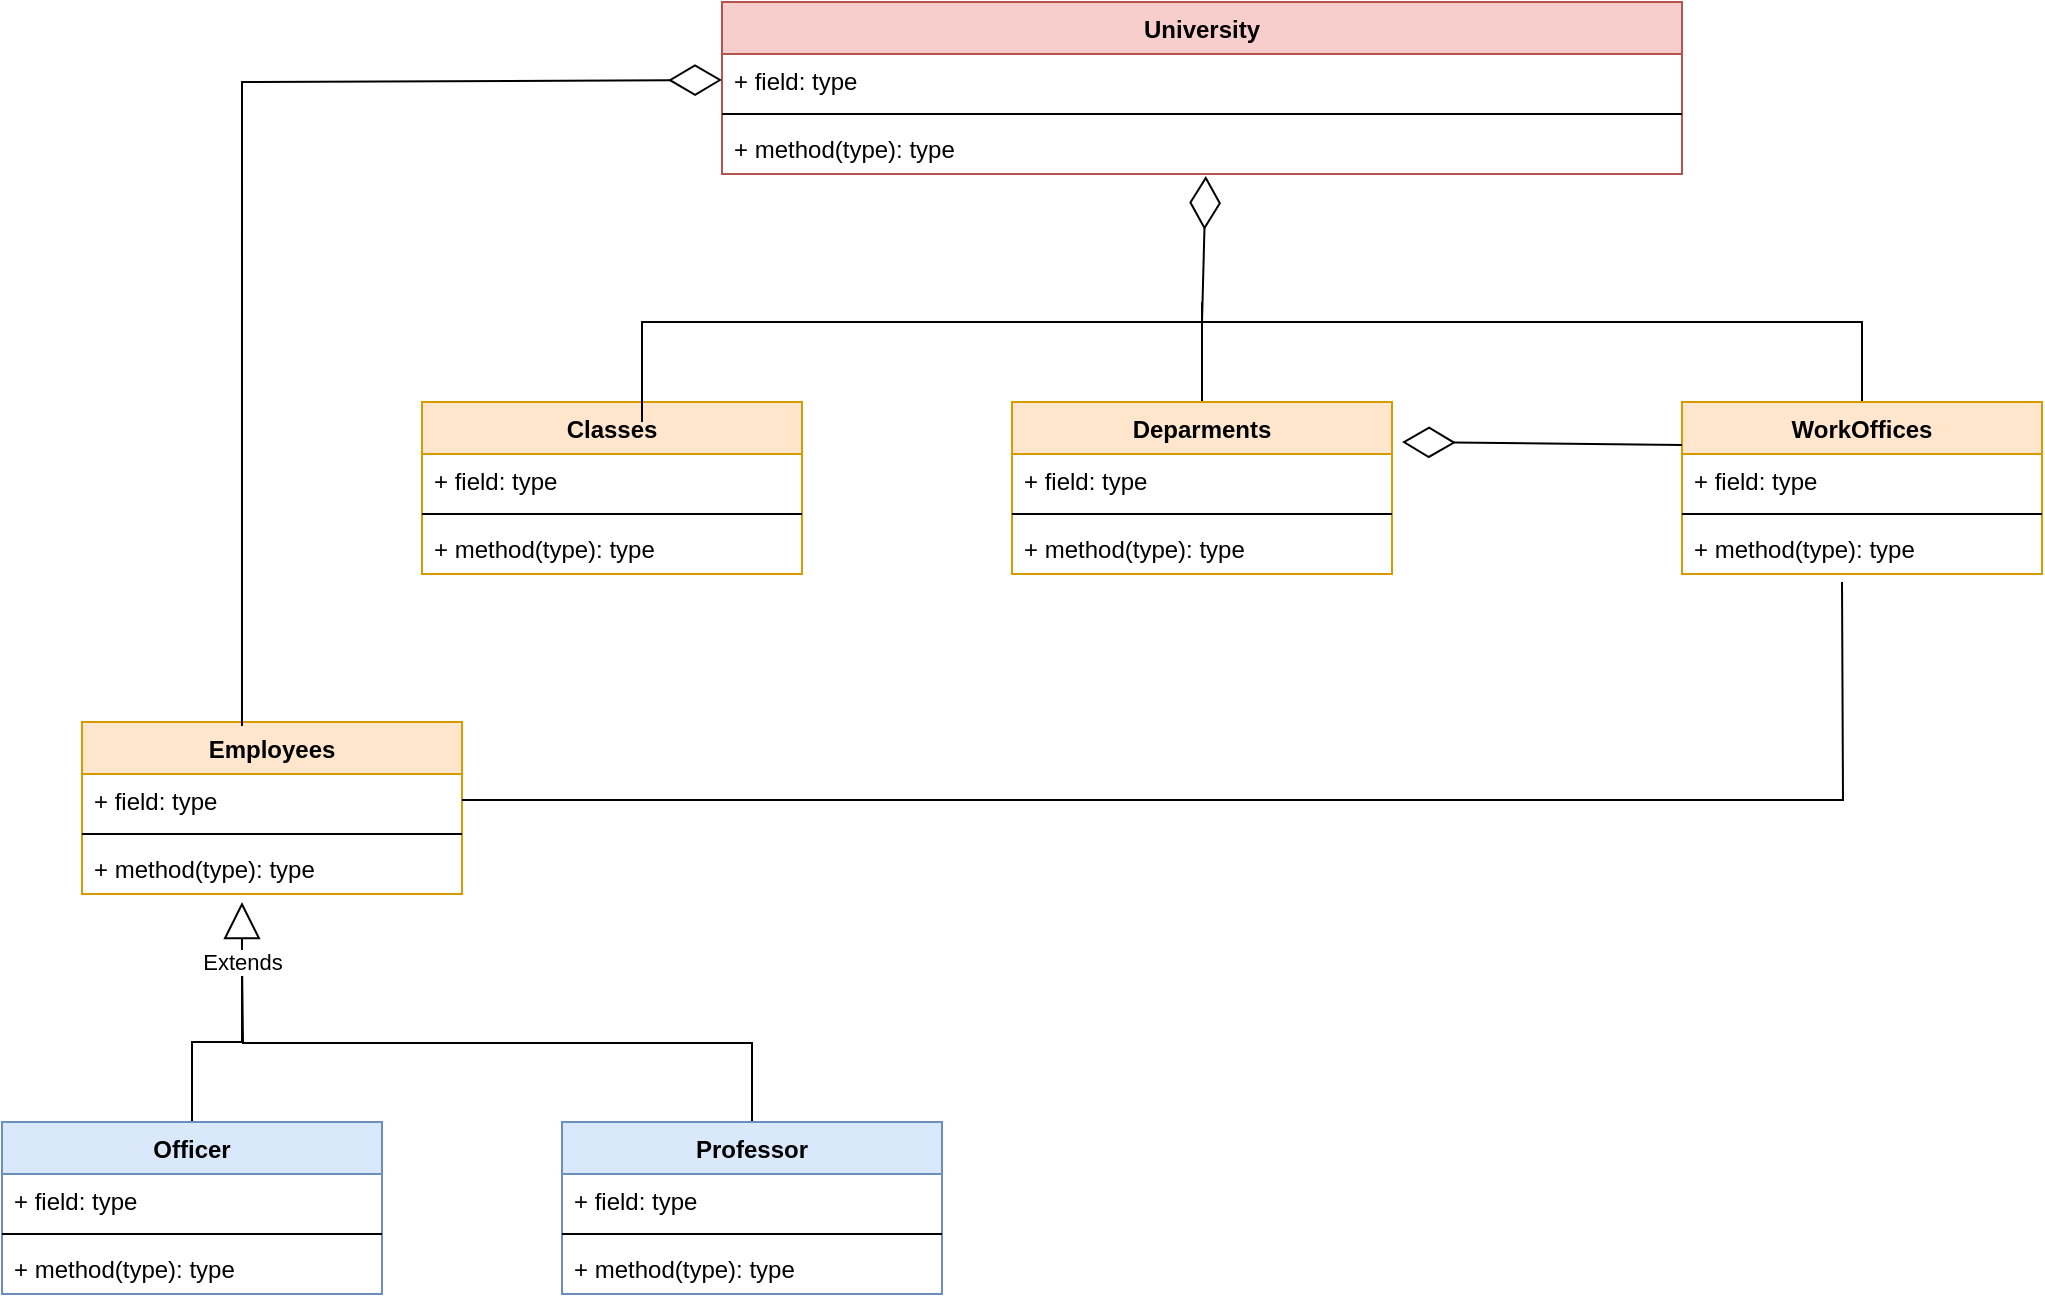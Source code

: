 <mxfile version="20.2.5" type="github">
  <diagram name="Page-1" id="c4acf3e9-155e-7222-9cf6-157b1a14988f">
    <mxGraphModel dx="1240" dy="643" grid="1" gridSize="10" guides="1" tooltips="1" connect="1" arrows="1" fold="1" page="1" pageScale="1" pageWidth="1169" pageHeight="827" background="none" math="0" shadow="0">
      <root>
        <mxCell id="0" />
        <mxCell id="1" parent="0" />
        <mxCell id="5Bno1xyeonFBqP7GcSK1-4" value="University&#xa;" style="swimlane;fontStyle=1;align=center;verticalAlign=top;childLayout=stackLayout;horizontal=1;startSize=26;horizontalStack=0;resizeParent=1;resizeParentMax=0;resizeLast=0;collapsible=1;marginBottom=0;fillColor=#f8cecc;strokeColor=#b85450;fontColor=#000000;" vertex="1" parent="1">
          <mxGeometry x="400" y="120" width="480" height="86" as="geometry">
            <mxRectangle x="210" y="40" width="100" height="30" as="alternateBounds" />
          </mxGeometry>
        </mxCell>
        <mxCell id="5Bno1xyeonFBqP7GcSK1-5" value="+ field: type" style="text;strokeColor=none;fillColor=none;align=left;verticalAlign=top;spacingLeft=4;spacingRight=4;overflow=hidden;rotatable=0;points=[[0,0.5],[1,0.5]];portConstraint=eastwest;" vertex="1" parent="5Bno1xyeonFBqP7GcSK1-4">
          <mxGeometry y="26" width="480" height="26" as="geometry" />
        </mxCell>
        <mxCell id="5Bno1xyeonFBqP7GcSK1-6" value="" style="line;strokeWidth=1;fillColor=none;align=left;verticalAlign=middle;spacingTop=-1;spacingLeft=3;spacingRight=3;rotatable=0;labelPosition=right;points=[];portConstraint=eastwest;" vertex="1" parent="5Bno1xyeonFBqP7GcSK1-4">
          <mxGeometry y="52" width="480" height="8" as="geometry" />
        </mxCell>
        <mxCell id="5Bno1xyeonFBqP7GcSK1-7" value="+ method(type): type" style="text;strokeColor=none;fillColor=none;align=left;verticalAlign=top;spacingLeft=4;spacingRight=4;overflow=hidden;rotatable=0;points=[[0,0.5],[1,0.5]];portConstraint=eastwest;" vertex="1" parent="5Bno1xyeonFBqP7GcSK1-4">
          <mxGeometry y="60" width="480" height="26" as="geometry" />
        </mxCell>
        <mxCell id="5Bno1xyeonFBqP7GcSK1-38" style="edgeStyle=orthogonalEdgeStyle;rounded=0;orthogonalLoop=1;jettySize=auto;html=1;exitX=0.5;exitY=0;exitDx=0;exitDy=0;fontColor=#000000;endArrow=none;endFill=0;" edge="1" parent="1" source="5Bno1xyeonFBqP7GcSK1-8">
          <mxGeometry relative="1" as="geometry">
            <mxPoint x="640" y="280" as="targetPoint" />
            <Array as="points">
              <mxPoint x="970" y="280" />
              <mxPoint x="660" y="280" />
            </Array>
          </mxGeometry>
        </mxCell>
        <mxCell id="5Bno1xyeonFBqP7GcSK1-8" value="WorkOffices" style="swimlane;fontStyle=1;align=center;verticalAlign=top;childLayout=stackLayout;horizontal=1;startSize=26;horizontalStack=0;resizeParent=1;resizeParentMax=0;resizeLast=0;collapsible=1;marginBottom=0;fillColor=#ffe6cc;strokeColor=#d79b00;fontColor=#000000;" vertex="1" parent="1">
          <mxGeometry x="880" y="320" width="180" height="86" as="geometry">
            <mxRectangle x="210" y="40" width="100" height="30" as="alternateBounds" />
          </mxGeometry>
        </mxCell>
        <mxCell id="5Bno1xyeonFBqP7GcSK1-9" value="+ field: type" style="text;strokeColor=none;fillColor=none;align=left;verticalAlign=top;spacingLeft=4;spacingRight=4;overflow=hidden;rotatable=0;points=[[0,0.5],[1,0.5]];portConstraint=eastwest;" vertex="1" parent="5Bno1xyeonFBqP7GcSK1-8">
          <mxGeometry y="26" width="180" height="26" as="geometry" />
        </mxCell>
        <mxCell id="5Bno1xyeonFBqP7GcSK1-10" value="" style="line;strokeWidth=1;fillColor=none;align=left;verticalAlign=middle;spacingTop=-1;spacingLeft=3;spacingRight=3;rotatable=0;labelPosition=right;points=[];portConstraint=eastwest;" vertex="1" parent="5Bno1xyeonFBqP7GcSK1-8">
          <mxGeometry y="52" width="180" height="8" as="geometry" />
        </mxCell>
        <mxCell id="5Bno1xyeonFBqP7GcSK1-11" value="+ method(type): type" style="text;strokeColor=none;fillColor=none;align=left;verticalAlign=top;spacingLeft=4;spacingRight=4;overflow=hidden;rotatable=0;points=[[0,0.5],[1,0.5]];portConstraint=eastwest;" vertex="1" parent="5Bno1xyeonFBqP7GcSK1-8">
          <mxGeometry y="60" width="180" height="26" as="geometry" />
        </mxCell>
        <mxCell id="5Bno1xyeonFBqP7GcSK1-39" style="edgeStyle=orthogonalEdgeStyle;rounded=0;orthogonalLoop=1;jettySize=auto;html=1;exitX=0.5;exitY=0;exitDx=0;exitDy=0;fontColor=#000000;endArrow=none;endFill=0;" edge="1" parent="1" source="5Bno1xyeonFBqP7GcSK1-12">
          <mxGeometry relative="1" as="geometry">
            <mxPoint x="640" y="270" as="targetPoint" />
          </mxGeometry>
        </mxCell>
        <mxCell id="5Bno1xyeonFBqP7GcSK1-12" value="Deparments&#xa;" style="swimlane;fontStyle=1;align=center;verticalAlign=top;childLayout=stackLayout;horizontal=1;startSize=26;horizontalStack=0;resizeParent=1;resizeParentMax=0;resizeLast=0;collapsible=1;marginBottom=0;fillColor=#ffe6cc;strokeColor=#d79b00;fontColor=#000000;" vertex="1" parent="1">
          <mxGeometry x="545" y="320" width="190" height="86" as="geometry">
            <mxRectangle x="210" y="40" width="100" height="30" as="alternateBounds" />
          </mxGeometry>
        </mxCell>
        <mxCell id="5Bno1xyeonFBqP7GcSK1-13" value="+ field: type" style="text;strokeColor=none;fillColor=none;align=left;verticalAlign=top;spacingLeft=4;spacingRight=4;overflow=hidden;rotatable=0;points=[[0,0.5],[1,0.5]];portConstraint=eastwest;" vertex="1" parent="5Bno1xyeonFBqP7GcSK1-12">
          <mxGeometry y="26" width="190" height="26" as="geometry" />
        </mxCell>
        <mxCell id="5Bno1xyeonFBqP7GcSK1-14" value="" style="line;strokeWidth=1;fillColor=none;align=left;verticalAlign=middle;spacingTop=-1;spacingLeft=3;spacingRight=3;rotatable=0;labelPosition=right;points=[];portConstraint=eastwest;" vertex="1" parent="5Bno1xyeonFBqP7GcSK1-12">
          <mxGeometry y="52" width="190" height="8" as="geometry" />
        </mxCell>
        <mxCell id="5Bno1xyeonFBqP7GcSK1-15" value="+ method(type): type" style="text;strokeColor=none;fillColor=none;align=left;verticalAlign=top;spacingLeft=4;spacingRight=4;overflow=hidden;rotatable=0;points=[[0,0.5],[1,0.5]];portConstraint=eastwest;" vertex="1" parent="5Bno1xyeonFBqP7GcSK1-12">
          <mxGeometry y="60" width="190" height="26" as="geometry" />
        </mxCell>
        <mxCell id="5Bno1xyeonFBqP7GcSK1-16" value="Classes&#xa;" style="swimlane;fontStyle=1;align=center;verticalAlign=top;childLayout=stackLayout;horizontal=1;startSize=26;horizontalStack=0;resizeParent=1;resizeParentMax=0;resizeLast=0;collapsible=1;marginBottom=0;fillColor=#ffe6cc;strokeColor=#d79b00;fontColor=#000000;" vertex="1" parent="1">
          <mxGeometry x="250" y="320" width="190" height="86" as="geometry">
            <mxRectangle x="210" y="40" width="100" height="30" as="alternateBounds" />
          </mxGeometry>
        </mxCell>
        <mxCell id="5Bno1xyeonFBqP7GcSK1-17" value="+ field: type" style="text;strokeColor=none;fillColor=none;align=left;verticalAlign=top;spacingLeft=4;spacingRight=4;overflow=hidden;rotatable=0;points=[[0,0.5],[1,0.5]];portConstraint=eastwest;" vertex="1" parent="5Bno1xyeonFBqP7GcSK1-16">
          <mxGeometry y="26" width="190" height="26" as="geometry" />
        </mxCell>
        <mxCell id="5Bno1xyeonFBqP7GcSK1-18" value="" style="line;strokeWidth=1;fillColor=none;align=left;verticalAlign=middle;spacingTop=-1;spacingLeft=3;spacingRight=3;rotatable=0;labelPosition=right;points=[];portConstraint=eastwest;" vertex="1" parent="5Bno1xyeonFBqP7GcSK1-16">
          <mxGeometry y="52" width="190" height="8" as="geometry" />
        </mxCell>
        <mxCell id="5Bno1xyeonFBqP7GcSK1-19" value="+ method(type): type" style="text;strokeColor=none;fillColor=none;align=left;verticalAlign=top;spacingLeft=4;spacingRight=4;overflow=hidden;rotatable=0;points=[[0,0.5],[1,0.5]];portConstraint=eastwest;" vertex="1" parent="5Bno1xyeonFBqP7GcSK1-16">
          <mxGeometry y="60" width="190" height="26" as="geometry" />
        </mxCell>
        <mxCell id="5Bno1xyeonFBqP7GcSK1-45" style="edgeStyle=orthogonalEdgeStyle;rounded=0;orthogonalLoop=1;jettySize=auto;html=1;exitX=0.5;exitY=0;exitDx=0;exitDy=0;fontColor=#000000;endArrow=none;endFill=0;" edge="1" parent="1" source="5Bno1xyeonFBqP7GcSK1-20">
          <mxGeometry relative="1" as="geometry">
            <mxPoint x="160" y="630" as="targetPoint" />
            <Array as="points">
              <mxPoint x="135" y="640" />
              <mxPoint x="160" y="640" />
            </Array>
          </mxGeometry>
        </mxCell>
        <mxCell id="5Bno1xyeonFBqP7GcSK1-20" value="Officer" style="swimlane;fontStyle=1;align=center;verticalAlign=top;childLayout=stackLayout;horizontal=1;startSize=26;horizontalStack=0;resizeParent=1;resizeParentMax=0;resizeLast=0;collapsible=1;marginBottom=0;fillColor=#dae8fc;strokeColor=#6c8ebf;fontColor=#000000;" vertex="1" parent="1">
          <mxGeometry x="40" y="680" width="190" height="86" as="geometry">
            <mxRectangle x="210" y="40" width="100" height="30" as="alternateBounds" />
          </mxGeometry>
        </mxCell>
        <mxCell id="5Bno1xyeonFBqP7GcSK1-21" value="+ field: type" style="text;strokeColor=none;fillColor=none;align=left;verticalAlign=top;spacingLeft=4;spacingRight=4;overflow=hidden;rotatable=0;points=[[0,0.5],[1,0.5]];portConstraint=eastwest;" vertex="1" parent="5Bno1xyeonFBqP7GcSK1-20">
          <mxGeometry y="26" width="190" height="26" as="geometry" />
        </mxCell>
        <mxCell id="5Bno1xyeonFBqP7GcSK1-22" value="" style="line;strokeWidth=1;fillColor=none;align=left;verticalAlign=middle;spacingTop=-1;spacingLeft=3;spacingRight=3;rotatable=0;labelPosition=right;points=[];portConstraint=eastwest;" vertex="1" parent="5Bno1xyeonFBqP7GcSK1-20">
          <mxGeometry y="52" width="190" height="8" as="geometry" />
        </mxCell>
        <mxCell id="5Bno1xyeonFBqP7GcSK1-23" value="+ method(type): type" style="text;strokeColor=none;fillColor=none;align=left;verticalAlign=top;spacingLeft=4;spacingRight=4;overflow=hidden;rotatable=0;points=[[0,0.5],[1,0.5]];portConstraint=eastwest;" vertex="1" parent="5Bno1xyeonFBqP7GcSK1-20">
          <mxGeometry y="60" width="190" height="26" as="geometry" />
        </mxCell>
        <mxCell id="5Bno1xyeonFBqP7GcSK1-24" value="Employees" style="swimlane;fontStyle=1;align=center;verticalAlign=top;childLayout=stackLayout;horizontal=1;startSize=26;horizontalStack=0;resizeParent=1;resizeParentMax=0;resizeLast=0;collapsible=1;marginBottom=0;fillColor=#ffe6cc;strokeColor=#d79b00;fontColor=#000000;" vertex="1" parent="1">
          <mxGeometry x="80" y="480" width="190" height="86" as="geometry">
            <mxRectangle x="210" y="40" width="100" height="30" as="alternateBounds" />
          </mxGeometry>
        </mxCell>
        <mxCell id="5Bno1xyeonFBqP7GcSK1-25" value="+ field: type" style="text;strokeColor=none;fillColor=none;align=left;verticalAlign=top;spacingLeft=4;spacingRight=4;overflow=hidden;rotatable=0;points=[[0,0.5],[1,0.5]];portConstraint=eastwest;" vertex="1" parent="5Bno1xyeonFBqP7GcSK1-24">
          <mxGeometry y="26" width="190" height="26" as="geometry" />
        </mxCell>
        <mxCell id="5Bno1xyeonFBqP7GcSK1-26" value="" style="line;strokeWidth=1;fillColor=none;align=left;verticalAlign=middle;spacingTop=-1;spacingLeft=3;spacingRight=3;rotatable=0;labelPosition=right;points=[];portConstraint=eastwest;" vertex="1" parent="5Bno1xyeonFBqP7GcSK1-24">
          <mxGeometry y="52" width="190" height="8" as="geometry" />
        </mxCell>
        <mxCell id="5Bno1xyeonFBqP7GcSK1-27" value="+ method(type): type" style="text;strokeColor=none;fillColor=none;align=left;verticalAlign=top;spacingLeft=4;spacingRight=4;overflow=hidden;rotatable=0;points=[[0,0.5],[1,0.5]];portConstraint=eastwest;" vertex="1" parent="5Bno1xyeonFBqP7GcSK1-24">
          <mxGeometry y="60" width="190" height="26" as="geometry" />
        </mxCell>
        <mxCell id="5Bno1xyeonFBqP7GcSK1-46" style="edgeStyle=orthogonalEdgeStyle;rounded=0;orthogonalLoop=1;jettySize=auto;html=1;exitX=0.5;exitY=0;exitDx=0;exitDy=0;fontColor=#000000;endArrow=none;endFill=0;" edge="1" parent="1" source="5Bno1xyeonFBqP7GcSK1-28">
          <mxGeometry relative="1" as="geometry">
            <mxPoint x="160" y="600" as="targetPoint" />
          </mxGeometry>
        </mxCell>
        <mxCell id="5Bno1xyeonFBqP7GcSK1-28" value="Professor" style="swimlane;fontStyle=1;align=center;verticalAlign=top;childLayout=stackLayout;horizontal=1;startSize=26;horizontalStack=0;resizeParent=1;resizeParentMax=0;resizeLast=0;collapsible=1;marginBottom=0;fillColor=#dae8fc;strokeColor=#6c8ebf;fontColor=#000000;" vertex="1" parent="1">
          <mxGeometry x="320" y="680" width="190" height="86" as="geometry">
            <mxRectangle x="210" y="40" width="100" height="30" as="alternateBounds" />
          </mxGeometry>
        </mxCell>
        <mxCell id="5Bno1xyeonFBqP7GcSK1-29" value="+ field: type" style="text;strokeColor=none;fillColor=none;align=left;verticalAlign=top;spacingLeft=4;spacingRight=4;overflow=hidden;rotatable=0;points=[[0,0.5],[1,0.5]];portConstraint=eastwest;" vertex="1" parent="5Bno1xyeonFBqP7GcSK1-28">
          <mxGeometry y="26" width="190" height="26" as="geometry" />
        </mxCell>
        <mxCell id="5Bno1xyeonFBqP7GcSK1-30" value="" style="line;strokeWidth=1;fillColor=none;align=left;verticalAlign=middle;spacingTop=-1;spacingLeft=3;spacingRight=3;rotatable=0;labelPosition=right;points=[];portConstraint=eastwest;" vertex="1" parent="5Bno1xyeonFBqP7GcSK1-28">
          <mxGeometry y="52" width="190" height="8" as="geometry" />
        </mxCell>
        <mxCell id="5Bno1xyeonFBqP7GcSK1-31" value="+ method(type): type" style="text;strokeColor=none;fillColor=none;align=left;verticalAlign=top;spacingLeft=4;spacingRight=4;overflow=hidden;rotatable=0;points=[[0,0.5],[1,0.5]];portConstraint=eastwest;" vertex="1" parent="5Bno1xyeonFBqP7GcSK1-28">
          <mxGeometry y="60" width="190" height="26" as="geometry" />
        </mxCell>
        <mxCell id="5Bno1xyeonFBqP7GcSK1-40" value="" style="endArrow=diamondThin;endFill=0;endSize=24;html=1;rounded=0;fontColor=#000000;entryX=0.504;entryY=1.038;entryDx=0;entryDy=0;entryPerimeter=0;" edge="1" parent="1" target="5Bno1xyeonFBqP7GcSK1-7">
          <mxGeometry width="160" relative="1" as="geometry">
            <mxPoint x="360" y="330" as="sourcePoint" />
            <mxPoint x="730" y="260" as="targetPoint" />
            <Array as="points">
              <mxPoint x="360" y="280" />
              <mxPoint x="640" y="280" />
            </Array>
          </mxGeometry>
        </mxCell>
        <mxCell id="5Bno1xyeonFBqP7GcSK1-42" value="" style="endArrow=diamondThin;endFill=0;endSize=24;html=1;rounded=0;fontColor=#000000;exitX=0;exitY=0.25;exitDx=0;exitDy=0;" edge="1" parent="1" source="5Bno1xyeonFBqP7GcSK1-8">
          <mxGeometry width="160" relative="1" as="geometry">
            <mxPoint x="570" y="360" as="sourcePoint" />
            <mxPoint x="740" y="340" as="targetPoint" />
          </mxGeometry>
        </mxCell>
        <mxCell id="5Bno1xyeonFBqP7GcSK1-43" value="" style="endArrow=diamondThin;endFill=0;endSize=24;html=1;rounded=0;fontColor=#000000;entryX=0;entryY=0.5;entryDx=0;entryDy=0;exitX=0.421;exitY=0.023;exitDx=0;exitDy=0;exitPerimeter=0;" edge="1" parent="1" source="5Bno1xyeonFBqP7GcSK1-24" target="5Bno1xyeonFBqP7GcSK1-5">
          <mxGeometry width="160" relative="1" as="geometry">
            <mxPoint x="160" y="560" as="sourcePoint" />
            <mxPoint x="320" y="560" as="targetPoint" />
            <Array as="points">
              <mxPoint x="160" y="160" />
            </Array>
          </mxGeometry>
        </mxCell>
        <mxCell id="5Bno1xyeonFBqP7GcSK1-44" value="Extends" style="endArrow=block;endSize=16;endFill=0;html=1;rounded=0;fontColor=#000000;entryX=0.421;entryY=1.154;entryDx=0;entryDy=0;entryPerimeter=0;" edge="1" parent="1" target="5Bno1xyeonFBqP7GcSK1-27">
          <mxGeometry width="160" relative="1" as="geometry">
            <mxPoint x="160" y="630" as="sourcePoint" />
            <mxPoint x="420" y="660" as="targetPoint" />
          </mxGeometry>
        </mxCell>
        <mxCell id="5Bno1xyeonFBqP7GcSK1-47" style="edgeStyle=orthogonalEdgeStyle;rounded=0;orthogonalLoop=1;jettySize=auto;html=1;exitX=1;exitY=0.5;exitDx=0;exitDy=0;fontColor=#000000;endArrow=none;endFill=0;labelPosition=right;verticalLabelPosition=middle;align=left;verticalAlign=middle;startArrow=none;" edge="1" parent="1" source="5Bno1xyeonFBqP7GcSK1-48">
          <mxGeometry relative="1" as="geometry">
            <mxPoint x="960" y="410" as="targetPoint" />
          </mxGeometry>
        </mxCell>
        <mxCell id="5Bno1xyeonFBqP7GcSK1-48" value="&lt;font style=&quot;font-size: 19px;&quot; color=&quot;#ffffff&quot;&gt;1&lt;/font&gt;" style="whiteSpace=wrap;html=1;fontColor=#000000;fillColor=none;strokeColor=none;" vertex="1" parent="1">
          <mxGeometry x="280" y="504" width="40" height="30" as="geometry" />
        </mxCell>
        <mxCell id="5Bno1xyeonFBqP7GcSK1-49" value="" style="edgeStyle=orthogonalEdgeStyle;rounded=0;orthogonalLoop=1;jettySize=auto;html=1;exitX=1;exitY=0.5;exitDx=0;exitDy=0;fontColor=#000000;endArrow=none;endFill=0;labelPosition=right;verticalLabelPosition=middle;align=left;verticalAlign=middle;" edge="1" parent="1" source="5Bno1xyeonFBqP7GcSK1-25" target="5Bno1xyeonFBqP7GcSK1-48">
          <mxGeometry relative="1" as="geometry">
            <mxPoint x="960" y="410" as="targetPoint" />
            <mxPoint x="270" y="519" as="sourcePoint" />
            <Array as="points">
              <mxPoint x="960" y="519" />
            </Array>
          </mxGeometry>
        </mxCell>
      </root>
    </mxGraphModel>
  </diagram>
</mxfile>
